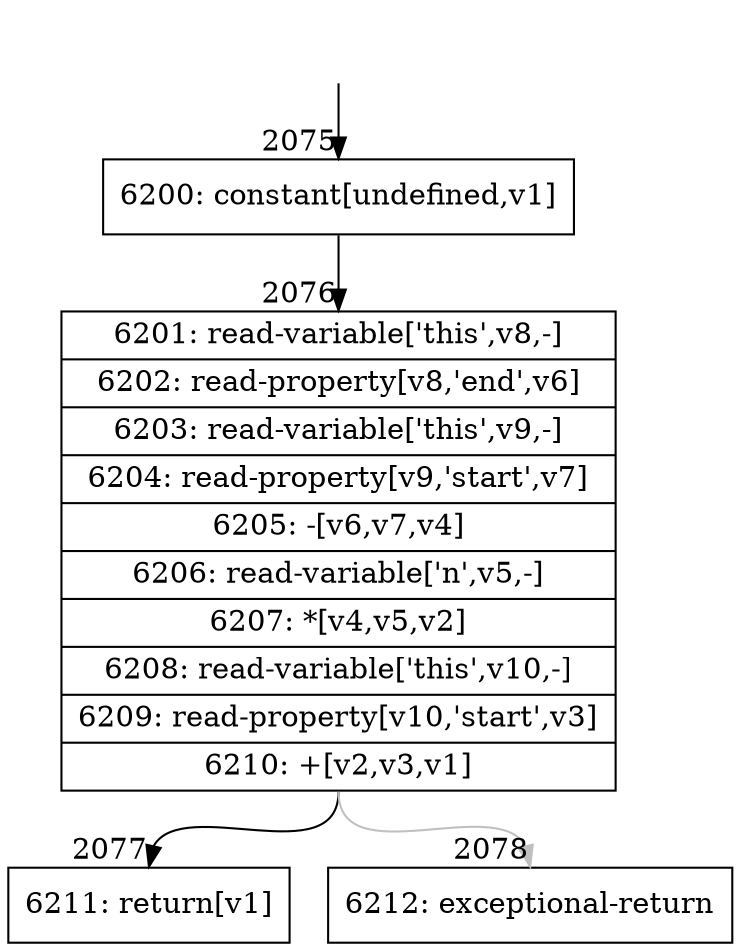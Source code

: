 digraph {
rankdir="TD"
BB_entry118[shape=none,label=""];
BB_entry118 -> BB2075 [tailport=s, headport=n, headlabel="    2075"]
BB2075 [shape=record label="{6200: constant[undefined,v1]}" ] 
BB2075 -> BB2076 [tailport=s, headport=n, headlabel="      2076"]
BB2076 [shape=record label="{6201: read-variable['this',v8,-]|6202: read-property[v8,'end',v6]|6203: read-variable['this',v9,-]|6204: read-property[v9,'start',v7]|6205: -[v6,v7,v4]|6206: read-variable['n',v5,-]|6207: *[v4,v5,v2]|6208: read-variable['this',v10,-]|6209: read-property[v10,'start',v3]|6210: +[v2,v3,v1]}" ] 
BB2076 -> BB2077 [tailport=s, headport=n, headlabel="      2077"]
BB2076 -> BB2078 [tailport=s, headport=n, color=gray, headlabel="      2078"]
BB2077 [shape=record label="{6211: return[v1]}" ] 
BB2078 [shape=record label="{6212: exceptional-return}" ] 
//#$~ 2064
}

